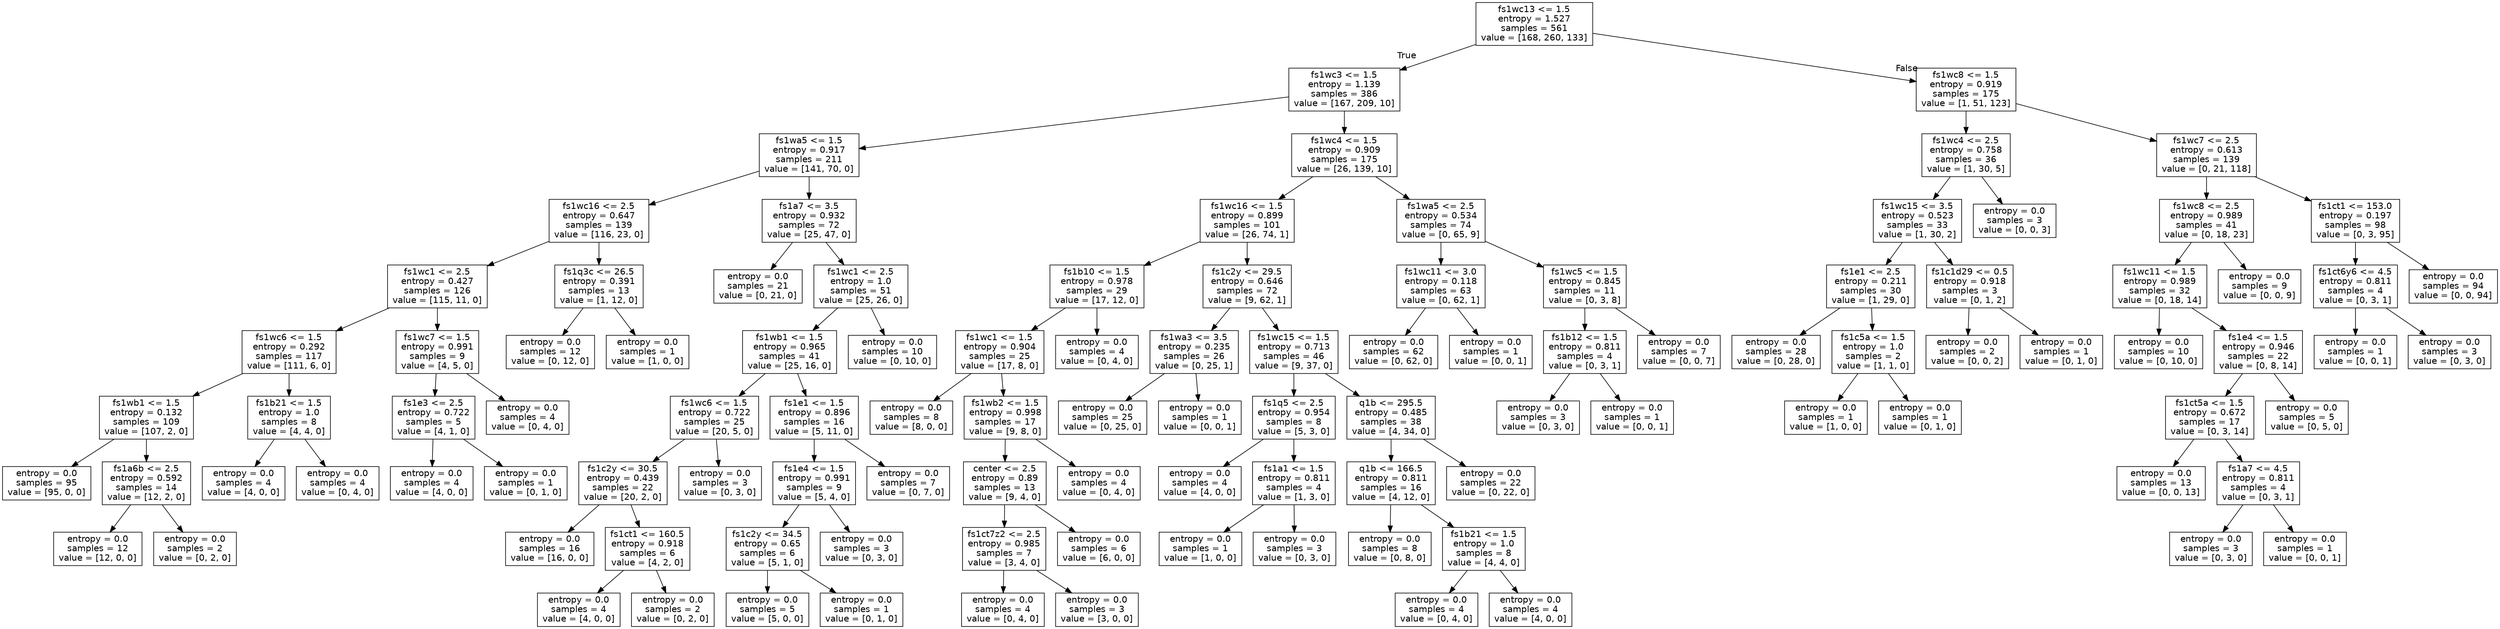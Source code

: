digraph Tree {
node [shape=box, fontname="helvetica"] ;
edge [fontname="helvetica"] ;
0 [label="fs1wc13 <= 1.5\nentropy = 1.527\nsamples = 561\nvalue = [168, 260, 133]"] ;
1 [label="fs1wc3 <= 1.5\nentropy = 1.139\nsamples = 386\nvalue = [167, 209, 10]"] ;
0 -> 1 [labeldistance=2.5, labelangle=45, headlabel="True"] ;
2 [label="fs1wa5 <= 1.5\nentropy = 0.917\nsamples = 211\nvalue = [141, 70, 0]"] ;
1 -> 2 ;
3 [label="fs1wc16 <= 2.5\nentropy = 0.647\nsamples = 139\nvalue = [116, 23, 0]"] ;
2 -> 3 ;
4 [label="fs1wc1 <= 2.5\nentropy = 0.427\nsamples = 126\nvalue = [115, 11, 0]"] ;
3 -> 4 ;
5 [label="fs1wc6 <= 1.5\nentropy = 0.292\nsamples = 117\nvalue = [111, 6, 0]"] ;
4 -> 5 ;
6 [label="fs1wb1 <= 1.5\nentropy = 0.132\nsamples = 109\nvalue = [107, 2, 0]"] ;
5 -> 6 ;
7 [label="entropy = 0.0\nsamples = 95\nvalue = [95, 0, 0]"] ;
6 -> 7 ;
8 [label="fs1a6b <= 2.5\nentropy = 0.592\nsamples = 14\nvalue = [12, 2, 0]"] ;
6 -> 8 ;
9 [label="entropy = 0.0\nsamples = 12\nvalue = [12, 0, 0]"] ;
8 -> 9 ;
10 [label="entropy = 0.0\nsamples = 2\nvalue = [0, 2, 0]"] ;
8 -> 10 ;
11 [label="fs1b21 <= 1.5\nentropy = 1.0\nsamples = 8\nvalue = [4, 4, 0]"] ;
5 -> 11 ;
12 [label="entropy = 0.0\nsamples = 4\nvalue = [4, 0, 0]"] ;
11 -> 12 ;
13 [label="entropy = 0.0\nsamples = 4\nvalue = [0, 4, 0]"] ;
11 -> 13 ;
14 [label="fs1wc7 <= 1.5\nentropy = 0.991\nsamples = 9\nvalue = [4, 5, 0]"] ;
4 -> 14 ;
15 [label="fs1e3 <= 2.5\nentropy = 0.722\nsamples = 5\nvalue = [4, 1, 0]"] ;
14 -> 15 ;
16 [label="entropy = 0.0\nsamples = 4\nvalue = [4, 0, 0]"] ;
15 -> 16 ;
17 [label="entropy = 0.0\nsamples = 1\nvalue = [0, 1, 0]"] ;
15 -> 17 ;
18 [label="entropy = 0.0\nsamples = 4\nvalue = [0, 4, 0]"] ;
14 -> 18 ;
19 [label="fs1q3c <= 26.5\nentropy = 0.391\nsamples = 13\nvalue = [1, 12, 0]"] ;
3 -> 19 ;
20 [label="entropy = 0.0\nsamples = 12\nvalue = [0, 12, 0]"] ;
19 -> 20 ;
21 [label="entropy = 0.0\nsamples = 1\nvalue = [1, 0, 0]"] ;
19 -> 21 ;
22 [label="fs1a7 <= 3.5\nentropy = 0.932\nsamples = 72\nvalue = [25, 47, 0]"] ;
2 -> 22 ;
23 [label="entropy = 0.0\nsamples = 21\nvalue = [0, 21, 0]"] ;
22 -> 23 ;
24 [label="fs1wc1 <= 2.5\nentropy = 1.0\nsamples = 51\nvalue = [25, 26, 0]"] ;
22 -> 24 ;
25 [label="fs1wb1 <= 1.5\nentropy = 0.965\nsamples = 41\nvalue = [25, 16, 0]"] ;
24 -> 25 ;
26 [label="fs1wc6 <= 1.5\nentropy = 0.722\nsamples = 25\nvalue = [20, 5, 0]"] ;
25 -> 26 ;
27 [label="fs1c2y <= 30.5\nentropy = 0.439\nsamples = 22\nvalue = [20, 2, 0]"] ;
26 -> 27 ;
28 [label="entropy = 0.0\nsamples = 16\nvalue = [16, 0, 0]"] ;
27 -> 28 ;
29 [label="fs1ct1 <= 160.5\nentropy = 0.918\nsamples = 6\nvalue = [4, 2, 0]"] ;
27 -> 29 ;
30 [label="entropy = 0.0\nsamples = 4\nvalue = [4, 0, 0]"] ;
29 -> 30 ;
31 [label="entropy = 0.0\nsamples = 2\nvalue = [0, 2, 0]"] ;
29 -> 31 ;
32 [label="entropy = 0.0\nsamples = 3\nvalue = [0, 3, 0]"] ;
26 -> 32 ;
33 [label="fs1e1 <= 1.5\nentropy = 0.896\nsamples = 16\nvalue = [5, 11, 0]"] ;
25 -> 33 ;
34 [label="fs1e4 <= 1.5\nentropy = 0.991\nsamples = 9\nvalue = [5, 4, 0]"] ;
33 -> 34 ;
35 [label="fs1c2y <= 34.5\nentropy = 0.65\nsamples = 6\nvalue = [5, 1, 0]"] ;
34 -> 35 ;
36 [label="entropy = 0.0\nsamples = 5\nvalue = [5, 0, 0]"] ;
35 -> 36 ;
37 [label="entropy = 0.0\nsamples = 1\nvalue = [0, 1, 0]"] ;
35 -> 37 ;
38 [label="entropy = 0.0\nsamples = 3\nvalue = [0, 3, 0]"] ;
34 -> 38 ;
39 [label="entropy = 0.0\nsamples = 7\nvalue = [0, 7, 0]"] ;
33 -> 39 ;
40 [label="entropy = 0.0\nsamples = 10\nvalue = [0, 10, 0]"] ;
24 -> 40 ;
41 [label="fs1wc4 <= 1.5\nentropy = 0.909\nsamples = 175\nvalue = [26, 139, 10]"] ;
1 -> 41 ;
42 [label="fs1wc16 <= 1.5\nentropy = 0.899\nsamples = 101\nvalue = [26, 74, 1]"] ;
41 -> 42 ;
43 [label="fs1b10 <= 1.5\nentropy = 0.978\nsamples = 29\nvalue = [17, 12, 0]"] ;
42 -> 43 ;
44 [label="fs1wc1 <= 1.5\nentropy = 0.904\nsamples = 25\nvalue = [17, 8, 0]"] ;
43 -> 44 ;
45 [label="entropy = 0.0\nsamples = 8\nvalue = [8, 0, 0]"] ;
44 -> 45 ;
46 [label="fs1wb2 <= 1.5\nentropy = 0.998\nsamples = 17\nvalue = [9, 8, 0]"] ;
44 -> 46 ;
47 [label="center <= 2.5\nentropy = 0.89\nsamples = 13\nvalue = [9, 4, 0]"] ;
46 -> 47 ;
48 [label="fs1ct7z2 <= 2.5\nentropy = 0.985\nsamples = 7\nvalue = [3, 4, 0]"] ;
47 -> 48 ;
49 [label="entropy = 0.0\nsamples = 4\nvalue = [0, 4, 0]"] ;
48 -> 49 ;
50 [label="entropy = 0.0\nsamples = 3\nvalue = [3, 0, 0]"] ;
48 -> 50 ;
51 [label="entropy = 0.0\nsamples = 6\nvalue = [6, 0, 0]"] ;
47 -> 51 ;
52 [label="entropy = 0.0\nsamples = 4\nvalue = [0, 4, 0]"] ;
46 -> 52 ;
53 [label="entropy = 0.0\nsamples = 4\nvalue = [0, 4, 0]"] ;
43 -> 53 ;
54 [label="fs1c2y <= 29.5\nentropy = 0.646\nsamples = 72\nvalue = [9, 62, 1]"] ;
42 -> 54 ;
55 [label="fs1wa3 <= 3.5\nentropy = 0.235\nsamples = 26\nvalue = [0, 25, 1]"] ;
54 -> 55 ;
56 [label="entropy = 0.0\nsamples = 25\nvalue = [0, 25, 0]"] ;
55 -> 56 ;
57 [label="entropy = 0.0\nsamples = 1\nvalue = [0, 0, 1]"] ;
55 -> 57 ;
58 [label="fs1wc15 <= 1.5\nentropy = 0.713\nsamples = 46\nvalue = [9, 37, 0]"] ;
54 -> 58 ;
59 [label="fs1q5 <= 2.5\nentropy = 0.954\nsamples = 8\nvalue = [5, 3, 0]"] ;
58 -> 59 ;
60 [label="entropy = 0.0\nsamples = 4\nvalue = [4, 0, 0]"] ;
59 -> 60 ;
61 [label="fs1a1 <= 1.5\nentropy = 0.811\nsamples = 4\nvalue = [1, 3, 0]"] ;
59 -> 61 ;
62 [label="entropy = 0.0\nsamples = 1\nvalue = [1, 0, 0]"] ;
61 -> 62 ;
63 [label="entropy = 0.0\nsamples = 3\nvalue = [0, 3, 0]"] ;
61 -> 63 ;
64 [label="q1b <= 295.5\nentropy = 0.485\nsamples = 38\nvalue = [4, 34, 0]"] ;
58 -> 64 ;
65 [label="q1b <= 166.5\nentropy = 0.811\nsamples = 16\nvalue = [4, 12, 0]"] ;
64 -> 65 ;
66 [label="entropy = 0.0\nsamples = 8\nvalue = [0, 8, 0]"] ;
65 -> 66 ;
67 [label="fs1b21 <= 1.5\nentropy = 1.0\nsamples = 8\nvalue = [4, 4, 0]"] ;
65 -> 67 ;
68 [label="entropy = 0.0\nsamples = 4\nvalue = [0, 4, 0]"] ;
67 -> 68 ;
69 [label="entropy = 0.0\nsamples = 4\nvalue = [4, 0, 0]"] ;
67 -> 69 ;
70 [label="entropy = 0.0\nsamples = 22\nvalue = [0, 22, 0]"] ;
64 -> 70 ;
71 [label="fs1wa5 <= 2.5\nentropy = 0.534\nsamples = 74\nvalue = [0, 65, 9]"] ;
41 -> 71 ;
72 [label="fs1wc11 <= 3.0\nentropy = 0.118\nsamples = 63\nvalue = [0, 62, 1]"] ;
71 -> 72 ;
73 [label="entropy = 0.0\nsamples = 62\nvalue = [0, 62, 0]"] ;
72 -> 73 ;
74 [label="entropy = 0.0\nsamples = 1\nvalue = [0, 0, 1]"] ;
72 -> 74 ;
75 [label="fs1wc5 <= 1.5\nentropy = 0.845\nsamples = 11\nvalue = [0, 3, 8]"] ;
71 -> 75 ;
76 [label="fs1b12 <= 1.5\nentropy = 0.811\nsamples = 4\nvalue = [0, 3, 1]"] ;
75 -> 76 ;
77 [label="entropy = 0.0\nsamples = 3\nvalue = [0, 3, 0]"] ;
76 -> 77 ;
78 [label="entropy = 0.0\nsamples = 1\nvalue = [0, 0, 1]"] ;
76 -> 78 ;
79 [label="entropy = 0.0\nsamples = 7\nvalue = [0, 0, 7]"] ;
75 -> 79 ;
80 [label="fs1wc8 <= 1.5\nentropy = 0.919\nsamples = 175\nvalue = [1, 51, 123]"] ;
0 -> 80 [labeldistance=2.5, labelangle=-45, headlabel="False"] ;
81 [label="fs1wc4 <= 2.5\nentropy = 0.758\nsamples = 36\nvalue = [1, 30, 5]"] ;
80 -> 81 ;
82 [label="fs1wc15 <= 3.5\nentropy = 0.523\nsamples = 33\nvalue = [1, 30, 2]"] ;
81 -> 82 ;
83 [label="fs1e1 <= 2.5\nentropy = 0.211\nsamples = 30\nvalue = [1, 29, 0]"] ;
82 -> 83 ;
84 [label="entropy = 0.0\nsamples = 28\nvalue = [0, 28, 0]"] ;
83 -> 84 ;
85 [label="fs1c5a <= 1.5\nentropy = 1.0\nsamples = 2\nvalue = [1, 1, 0]"] ;
83 -> 85 ;
86 [label="entropy = 0.0\nsamples = 1\nvalue = [1, 0, 0]"] ;
85 -> 86 ;
87 [label="entropy = 0.0\nsamples = 1\nvalue = [0, 1, 0]"] ;
85 -> 87 ;
88 [label="fs1c1d29 <= 0.5\nentropy = 0.918\nsamples = 3\nvalue = [0, 1, 2]"] ;
82 -> 88 ;
89 [label="entropy = 0.0\nsamples = 2\nvalue = [0, 0, 2]"] ;
88 -> 89 ;
90 [label="entropy = 0.0\nsamples = 1\nvalue = [0, 1, 0]"] ;
88 -> 90 ;
91 [label="entropy = 0.0\nsamples = 3\nvalue = [0, 0, 3]"] ;
81 -> 91 ;
92 [label="fs1wc7 <= 2.5\nentropy = 0.613\nsamples = 139\nvalue = [0, 21, 118]"] ;
80 -> 92 ;
93 [label="fs1wc8 <= 2.5\nentropy = 0.989\nsamples = 41\nvalue = [0, 18, 23]"] ;
92 -> 93 ;
94 [label="fs1wc11 <= 1.5\nentropy = 0.989\nsamples = 32\nvalue = [0, 18, 14]"] ;
93 -> 94 ;
95 [label="entropy = 0.0\nsamples = 10\nvalue = [0, 10, 0]"] ;
94 -> 95 ;
96 [label="fs1e4 <= 1.5\nentropy = 0.946\nsamples = 22\nvalue = [0, 8, 14]"] ;
94 -> 96 ;
97 [label="fs1ct5a <= 1.5\nentropy = 0.672\nsamples = 17\nvalue = [0, 3, 14]"] ;
96 -> 97 ;
98 [label="entropy = 0.0\nsamples = 13\nvalue = [0, 0, 13]"] ;
97 -> 98 ;
99 [label="fs1a7 <= 4.5\nentropy = 0.811\nsamples = 4\nvalue = [0, 3, 1]"] ;
97 -> 99 ;
100 [label="entropy = 0.0\nsamples = 3\nvalue = [0, 3, 0]"] ;
99 -> 100 ;
101 [label="entropy = 0.0\nsamples = 1\nvalue = [0, 0, 1]"] ;
99 -> 101 ;
102 [label="entropy = 0.0\nsamples = 5\nvalue = [0, 5, 0]"] ;
96 -> 102 ;
103 [label="entropy = 0.0\nsamples = 9\nvalue = [0, 0, 9]"] ;
93 -> 103 ;
104 [label="fs1ct1 <= 153.0\nentropy = 0.197\nsamples = 98\nvalue = [0, 3, 95]"] ;
92 -> 104 ;
105 [label="fs1ct6y6 <= 4.5\nentropy = 0.811\nsamples = 4\nvalue = [0, 3, 1]"] ;
104 -> 105 ;
106 [label="entropy = 0.0\nsamples = 1\nvalue = [0, 0, 1]"] ;
105 -> 106 ;
107 [label="entropy = 0.0\nsamples = 3\nvalue = [0, 3, 0]"] ;
105 -> 107 ;
108 [label="entropy = 0.0\nsamples = 94\nvalue = [0, 0, 94]"] ;
104 -> 108 ;
}